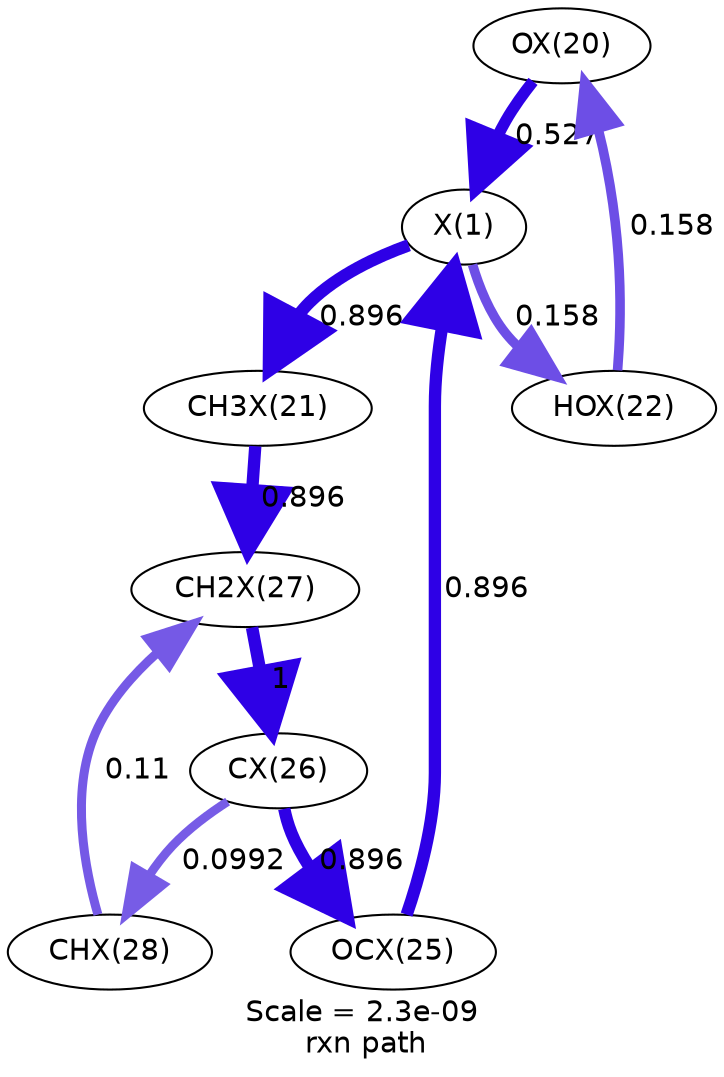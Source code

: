 digraph reaction_paths {
center=1;
s24 -> s22[fontname="Helvetica", style="setlinewidth(5.52)", arrowsize=2.76, color="0.7, 1.03, 0.9"
, label=" 0.527"];
s22 -> s26[fontname="Helvetica", style="setlinewidth(4.6)", arrowsize=2.3, color="0.7, 0.658, 0.9"
, label=" 0.158"];
s22 -> s25[fontname="Helvetica", style="setlinewidth(5.92)", arrowsize=2.96, color="0.7, 1.4, 0.9"
, label=" 0.896"];
s29 -> s22[fontname="Helvetica", style="setlinewidth(5.92)", arrowsize=2.96, color="0.7, 1.4, 0.9"
, label=" 0.896"];
s26 -> s24[fontname="Helvetica", style="setlinewidth(4.61)", arrowsize=2.3, color="0.7, 0.658, 0.9"
, label=" 0.158"];
s25 -> s31[fontname="Helvetica", style="setlinewidth(5.92)", arrowsize=2.96, color="0.7, 1.4, 0.9"
, label=" 0.896"];
s32 -> s31[fontname="Helvetica", style="setlinewidth(4.33)", arrowsize=2.17, color="0.7, 0.61, 0.9"
, label=" 0.11"];
s31 -> s30[fontname="Helvetica", style="setlinewidth(6)", arrowsize=3, color="0.7, 1.5, 0.9"
, label=" 1"];
s30 -> s32[fontname="Helvetica", style="setlinewidth(4.26)", arrowsize=2.13, color="0.7, 0.599, 0.9"
, label=" 0.0992"];
s30 -> s29[fontname="Helvetica", style="setlinewidth(5.92)", arrowsize=2.96, color="0.7, 1.4, 0.9"
, label=" 0.896"];
s22 [ fontname="Helvetica", label="X(1)"];
s24 [ fontname="Helvetica", label="OX(20)"];
s25 [ fontname="Helvetica", label="CH3X(21)"];
s26 [ fontname="Helvetica", label="HOX(22)"];
s29 [ fontname="Helvetica", label="OCX(25)"];
s30 [ fontname="Helvetica", label="CX(26)"];
s31 [ fontname="Helvetica", label="CH2X(27)"];
s32 [ fontname="Helvetica", label="CHX(28)"];
 label = "Scale = 2.3e-09\l rxn path";
 fontname = "Helvetica";
}
